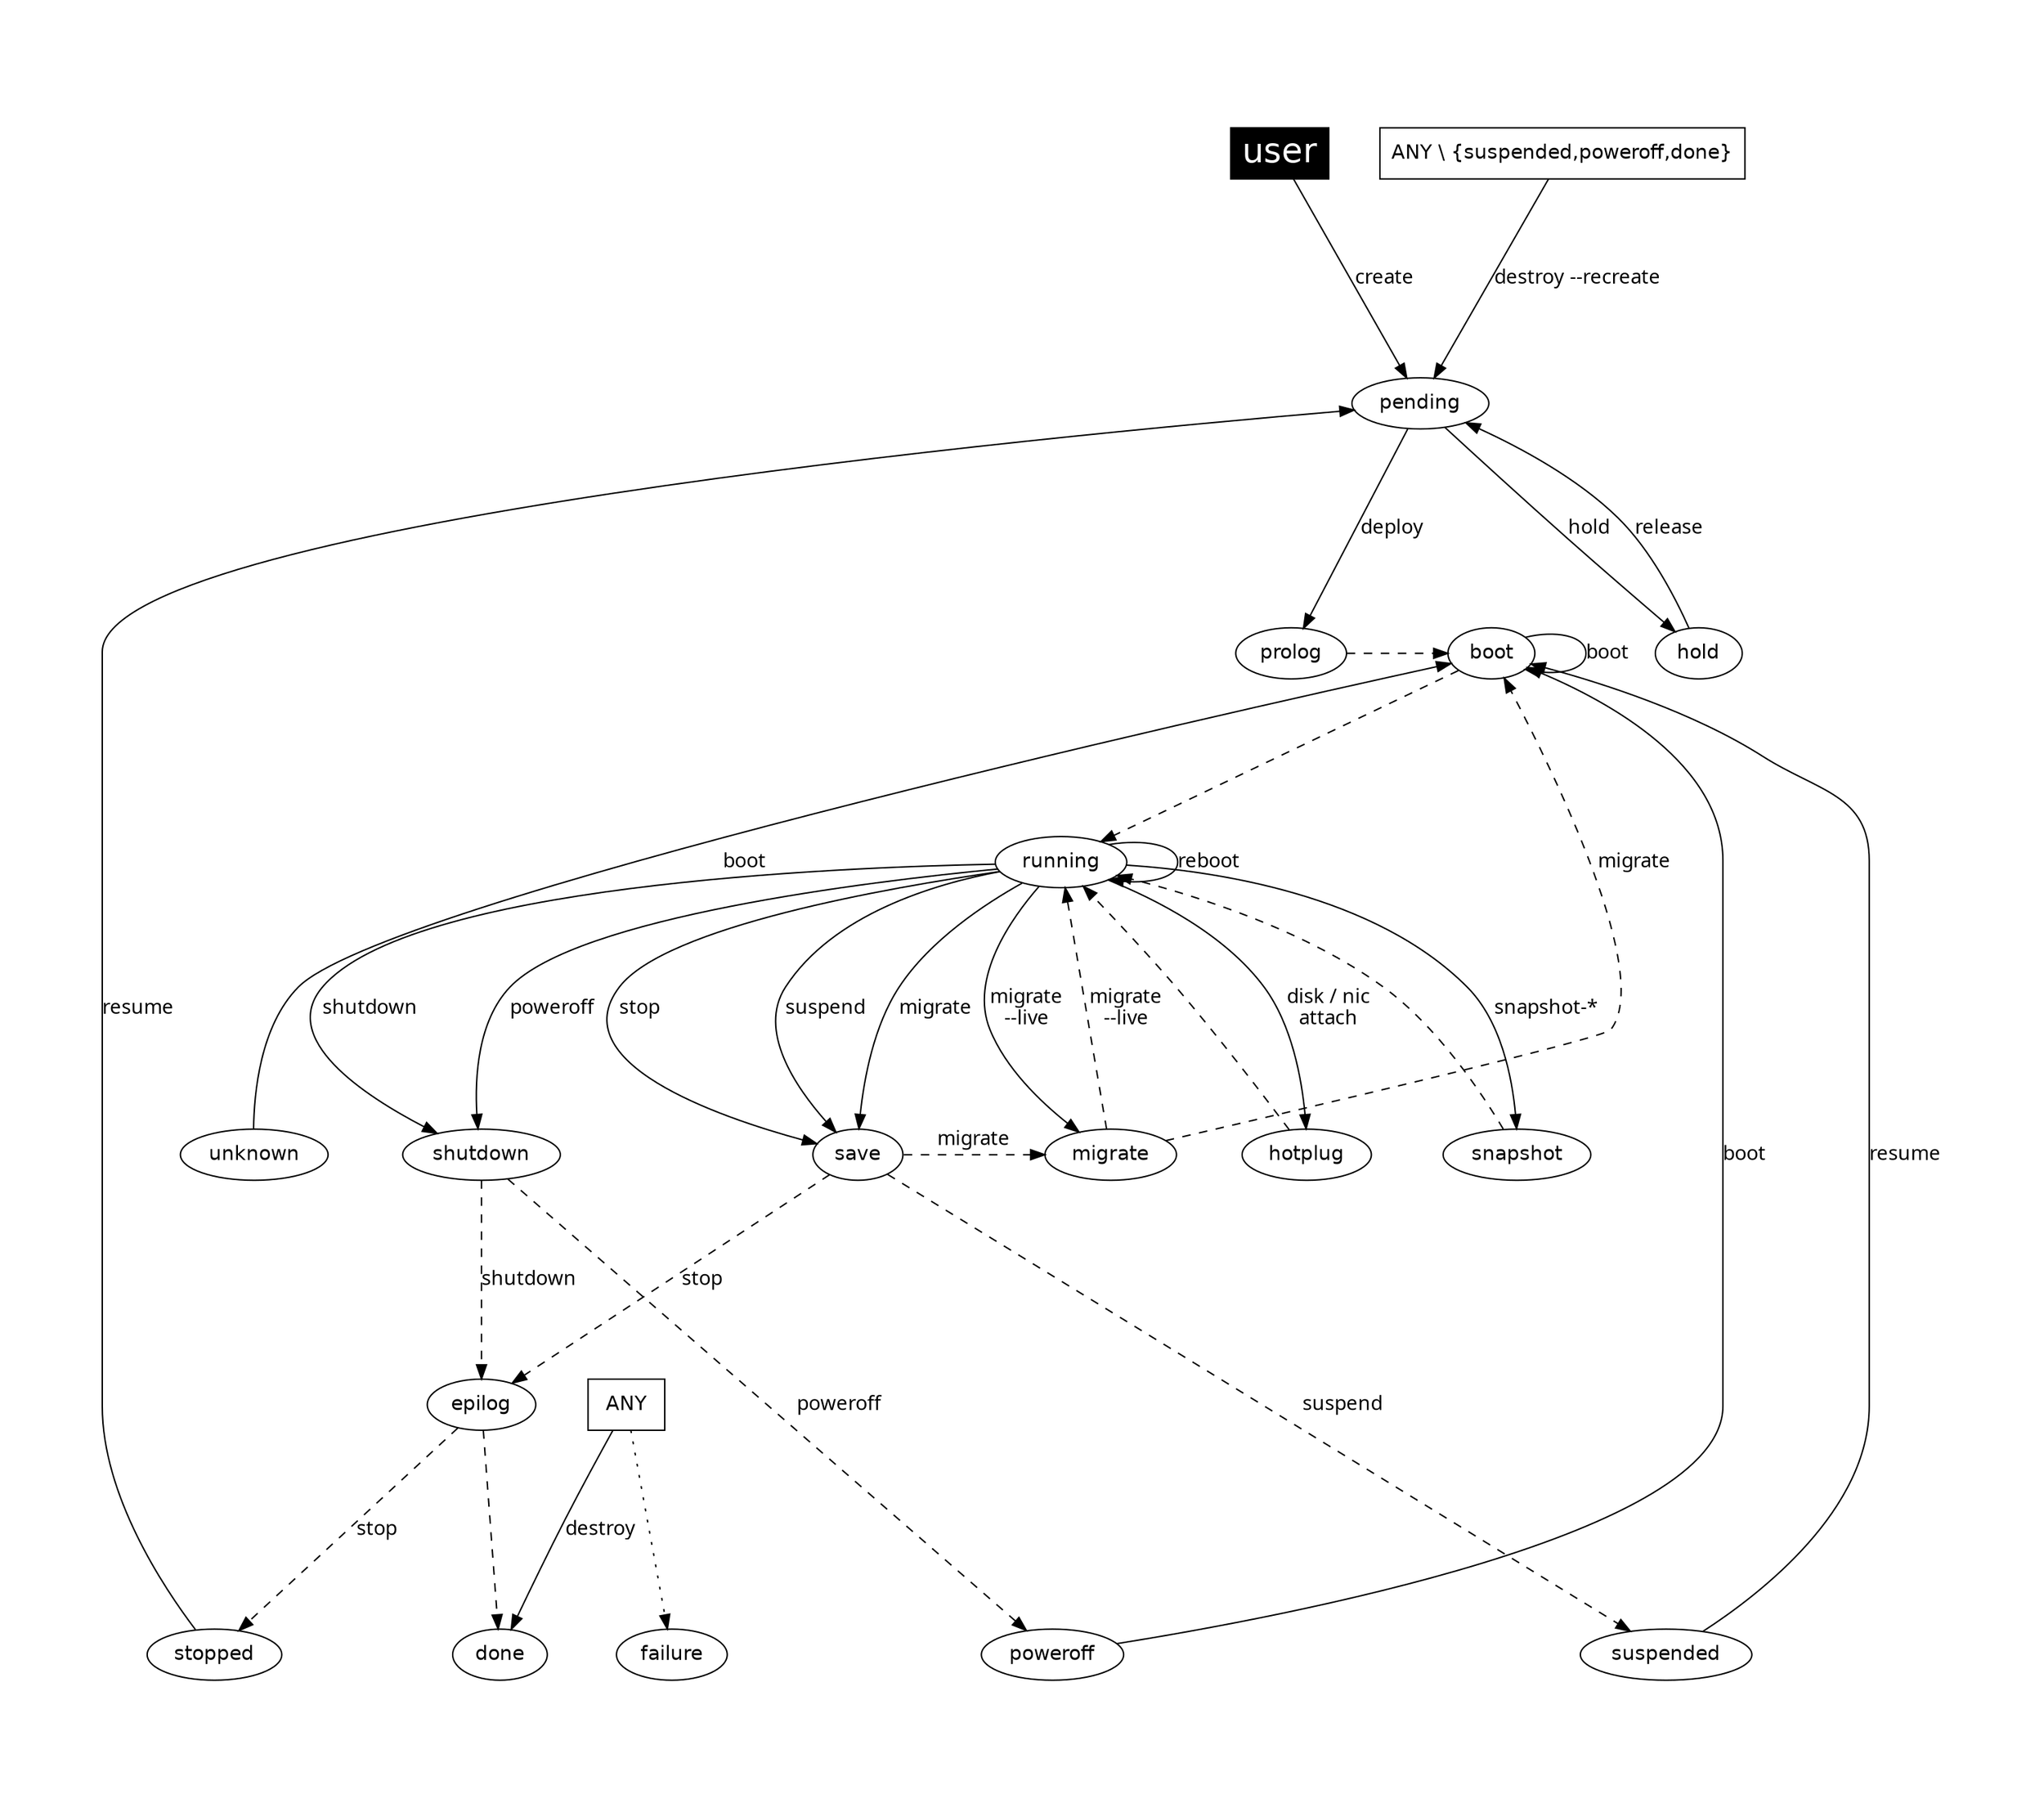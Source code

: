 

digraph OpenNebula {
    graph [
        nodesep= 0.5,
        ratio=1,
        pad=1,
    ];

    node [fontname="Helvetica"];
    edge [fontname="Menlo"];
    
    user [
        fillcolor="black",
        style="filled", shape="box",
        fontcolor="white", fontsize= "24.0"];

    ANY [ shape="box" ];
    "ANY \\ {suspended,poweroff,done}" [ shape="box" ];

    subgraph { rank = min; user}
#    subgraph { rank = same; pending; hold; color="white"}
    subgraph { rank = same; prolog; boot; color="white" }
    subgraph { rank = same; migrate; save; shutdown; unknown; hotplug; snapshot;
        color="white" }
    subgraph { rank = max; suspended; done; failure; stopped; poweroff; color="white" }

#   create
    user -> pending [label="create"];

#   deploy
    pending     -> prolog [label="deploy"];
    prolog      -> boot [style="dashed"];
    boot        -> running [style="dashed"];

#   shutdown
    running     -> shutdown [label="shutdown"];
    shutdown    -> epilog [label="shutdown", style="dashed"];
    epilog      -> done [style="dashed"];

#   poweroff
    running     -> shutdown [label="poweroff"];
    shutdown    -> poweroff [label="poweroff", style="dashed"];

#   livemigrate
    running     -> migrate [label="migrate\n--live"];
    migrate     -> running [label="migrate\n--live", style="dashed"];

#   migrate
    running     -> save [label="migrate"];
    save        -> migrate [label="migrate", style="dashed"];
    migrate     -> boot [label="migrate", style="dashed"];

#   hold
    pending     -> hold [label="hold"];

#   release
    hold        -> pending [label="release"];

#   stop
    running     -> save [label="stop"];
    save        -> epilog [label="stop", style="dashed"];
    epilog      -> stopped [label="stop", style="dashed"];

#   suspend
    running     -> save [label="suspend"];
    save        -> suspended [label="suspend", style="dashed"];

#   resume
    stopped     -> pending [label="resume"];
    suspended   -> boot [label="resume"];

#   delete
    ANY         -> done [label="destroy"];

#   restart
    unknown     -> boot [label="boot"];
    boot        -> boot [label="boot"];
    poweroff    -> boot [label="boot"];

#   reboot
    running     -> running [label="reboot"];

#   disk-attach nic-attach
#    running     -> hotplug [label="disk / nic -\n attach / detach"]
    running     -> hotplug [label="disk / nic\nattach"]
    hotplug     -> running [style="dashed"];

#   snapshot
    running     -> snapshot [label="snapshot-*"]
    snapshot    -> running [style="dashed"];

#   resubmit
    "ANY \\ {suspended,poweroff,done}" -> pending [label="destroy --recreate"];

#   failures and misc.
    ANY         -> failure [style="dotted"];
}
